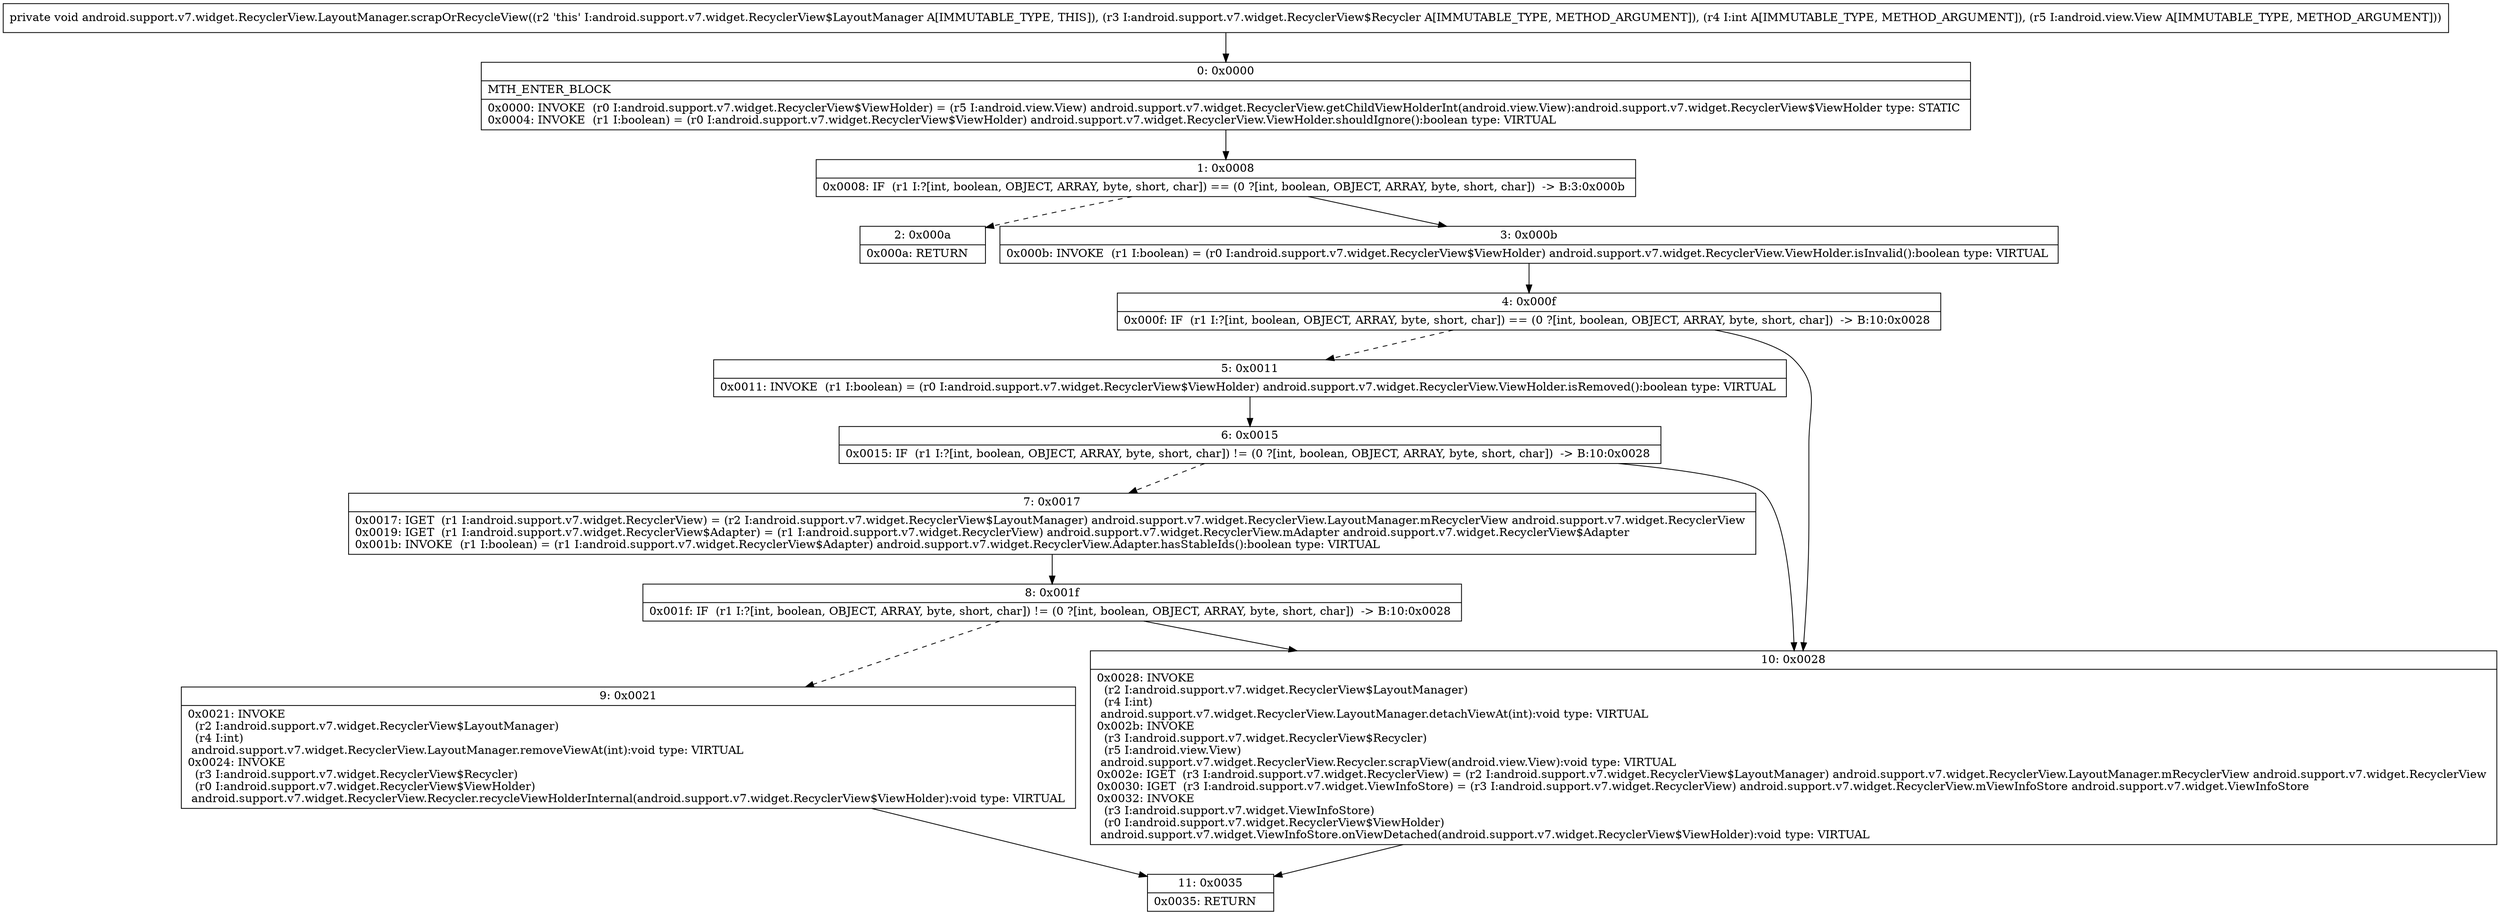 digraph "CFG forandroid.support.v7.widget.RecyclerView.LayoutManager.scrapOrRecycleView(Landroid\/support\/v7\/widget\/RecyclerView$Recycler;ILandroid\/view\/View;)V" {
Node_0 [shape=record,label="{0\:\ 0x0000|MTH_ENTER_BLOCK\l|0x0000: INVOKE  (r0 I:android.support.v7.widget.RecyclerView$ViewHolder) = (r5 I:android.view.View) android.support.v7.widget.RecyclerView.getChildViewHolderInt(android.view.View):android.support.v7.widget.RecyclerView$ViewHolder type: STATIC \l0x0004: INVOKE  (r1 I:boolean) = (r0 I:android.support.v7.widget.RecyclerView$ViewHolder) android.support.v7.widget.RecyclerView.ViewHolder.shouldIgnore():boolean type: VIRTUAL \l}"];
Node_1 [shape=record,label="{1\:\ 0x0008|0x0008: IF  (r1 I:?[int, boolean, OBJECT, ARRAY, byte, short, char]) == (0 ?[int, boolean, OBJECT, ARRAY, byte, short, char])  \-\> B:3:0x000b \l}"];
Node_2 [shape=record,label="{2\:\ 0x000a|0x000a: RETURN   \l}"];
Node_3 [shape=record,label="{3\:\ 0x000b|0x000b: INVOKE  (r1 I:boolean) = (r0 I:android.support.v7.widget.RecyclerView$ViewHolder) android.support.v7.widget.RecyclerView.ViewHolder.isInvalid():boolean type: VIRTUAL \l}"];
Node_4 [shape=record,label="{4\:\ 0x000f|0x000f: IF  (r1 I:?[int, boolean, OBJECT, ARRAY, byte, short, char]) == (0 ?[int, boolean, OBJECT, ARRAY, byte, short, char])  \-\> B:10:0x0028 \l}"];
Node_5 [shape=record,label="{5\:\ 0x0011|0x0011: INVOKE  (r1 I:boolean) = (r0 I:android.support.v7.widget.RecyclerView$ViewHolder) android.support.v7.widget.RecyclerView.ViewHolder.isRemoved():boolean type: VIRTUAL \l}"];
Node_6 [shape=record,label="{6\:\ 0x0015|0x0015: IF  (r1 I:?[int, boolean, OBJECT, ARRAY, byte, short, char]) != (0 ?[int, boolean, OBJECT, ARRAY, byte, short, char])  \-\> B:10:0x0028 \l}"];
Node_7 [shape=record,label="{7\:\ 0x0017|0x0017: IGET  (r1 I:android.support.v7.widget.RecyclerView) = (r2 I:android.support.v7.widget.RecyclerView$LayoutManager) android.support.v7.widget.RecyclerView.LayoutManager.mRecyclerView android.support.v7.widget.RecyclerView \l0x0019: IGET  (r1 I:android.support.v7.widget.RecyclerView$Adapter) = (r1 I:android.support.v7.widget.RecyclerView) android.support.v7.widget.RecyclerView.mAdapter android.support.v7.widget.RecyclerView$Adapter \l0x001b: INVOKE  (r1 I:boolean) = (r1 I:android.support.v7.widget.RecyclerView$Adapter) android.support.v7.widget.RecyclerView.Adapter.hasStableIds():boolean type: VIRTUAL \l}"];
Node_8 [shape=record,label="{8\:\ 0x001f|0x001f: IF  (r1 I:?[int, boolean, OBJECT, ARRAY, byte, short, char]) != (0 ?[int, boolean, OBJECT, ARRAY, byte, short, char])  \-\> B:10:0x0028 \l}"];
Node_9 [shape=record,label="{9\:\ 0x0021|0x0021: INVOKE  \l  (r2 I:android.support.v7.widget.RecyclerView$LayoutManager)\l  (r4 I:int)\l android.support.v7.widget.RecyclerView.LayoutManager.removeViewAt(int):void type: VIRTUAL \l0x0024: INVOKE  \l  (r3 I:android.support.v7.widget.RecyclerView$Recycler)\l  (r0 I:android.support.v7.widget.RecyclerView$ViewHolder)\l android.support.v7.widget.RecyclerView.Recycler.recycleViewHolderInternal(android.support.v7.widget.RecyclerView$ViewHolder):void type: VIRTUAL \l}"];
Node_10 [shape=record,label="{10\:\ 0x0028|0x0028: INVOKE  \l  (r2 I:android.support.v7.widget.RecyclerView$LayoutManager)\l  (r4 I:int)\l android.support.v7.widget.RecyclerView.LayoutManager.detachViewAt(int):void type: VIRTUAL \l0x002b: INVOKE  \l  (r3 I:android.support.v7.widget.RecyclerView$Recycler)\l  (r5 I:android.view.View)\l android.support.v7.widget.RecyclerView.Recycler.scrapView(android.view.View):void type: VIRTUAL \l0x002e: IGET  (r3 I:android.support.v7.widget.RecyclerView) = (r2 I:android.support.v7.widget.RecyclerView$LayoutManager) android.support.v7.widget.RecyclerView.LayoutManager.mRecyclerView android.support.v7.widget.RecyclerView \l0x0030: IGET  (r3 I:android.support.v7.widget.ViewInfoStore) = (r3 I:android.support.v7.widget.RecyclerView) android.support.v7.widget.RecyclerView.mViewInfoStore android.support.v7.widget.ViewInfoStore \l0x0032: INVOKE  \l  (r3 I:android.support.v7.widget.ViewInfoStore)\l  (r0 I:android.support.v7.widget.RecyclerView$ViewHolder)\l android.support.v7.widget.ViewInfoStore.onViewDetached(android.support.v7.widget.RecyclerView$ViewHolder):void type: VIRTUAL \l}"];
Node_11 [shape=record,label="{11\:\ 0x0035|0x0035: RETURN   \l}"];
MethodNode[shape=record,label="{private void android.support.v7.widget.RecyclerView.LayoutManager.scrapOrRecycleView((r2 'this' I:android.support.v7.widget.RecyclerView$LayoutManager A[IMMUTABLE_TYPE, THIS]), (r3 I:android.support.v7.widget.RecyclerView$Recycler A[IMMUTABLE_TYPE, METHOD_ARGUMENT]), (r4 I:int A[IMMUTABLE_TYPE, METHOD_ARGUMENT]), (r5 I:android.view.View A[IMMUTABLE_TYPE, METHOD_ARGUMENT])) }"];
MethodNode -> Node_0;
Node_0 -> Node_1;
Node_1 -> Node_2[style=dashed];
Node_1 -> Node_3;
Node_3 -> Node_4;
Node_4 -> Node_5[style=dashed];
Node_4 -> Node_10;
Node_5 -> Node_6;
Node_6 -> Node_7[style=dashed];
Node_6 -> Node_10;
Node_7 -> Node_8;
Node_8 -> Node_9[style=dashed];
Node_8 -> Node_10;
Node_9 -> Node_11;
Node_10 -> Node_11;
}

